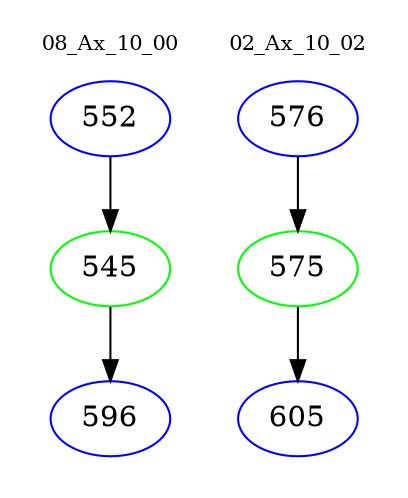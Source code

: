 digraph{
subgraph cluster_0 {
color = white
label = "08_Ax_10_00";
fontsize=10;
T0_552 [label="552", color="blue"]
T0_552 -> T0_545 [color="black"]
T0_545 [label="545", color="green"]
T0_545 -> T0_596 [color="black"]
T0_596 [label="596", color="blue"]
}
subgraph cluster_1 {
color = white
label = "02_Ax_10_02";
fontsize=10;
T1_576 [label="576", color="blue"]
T1_576 -> T1_575 [color="black"]
T1_575 [label="575", color="green"]
T1_575 -> T1_605 [color="black"]
T1_605 [label="605", color="blue"]
}
}
